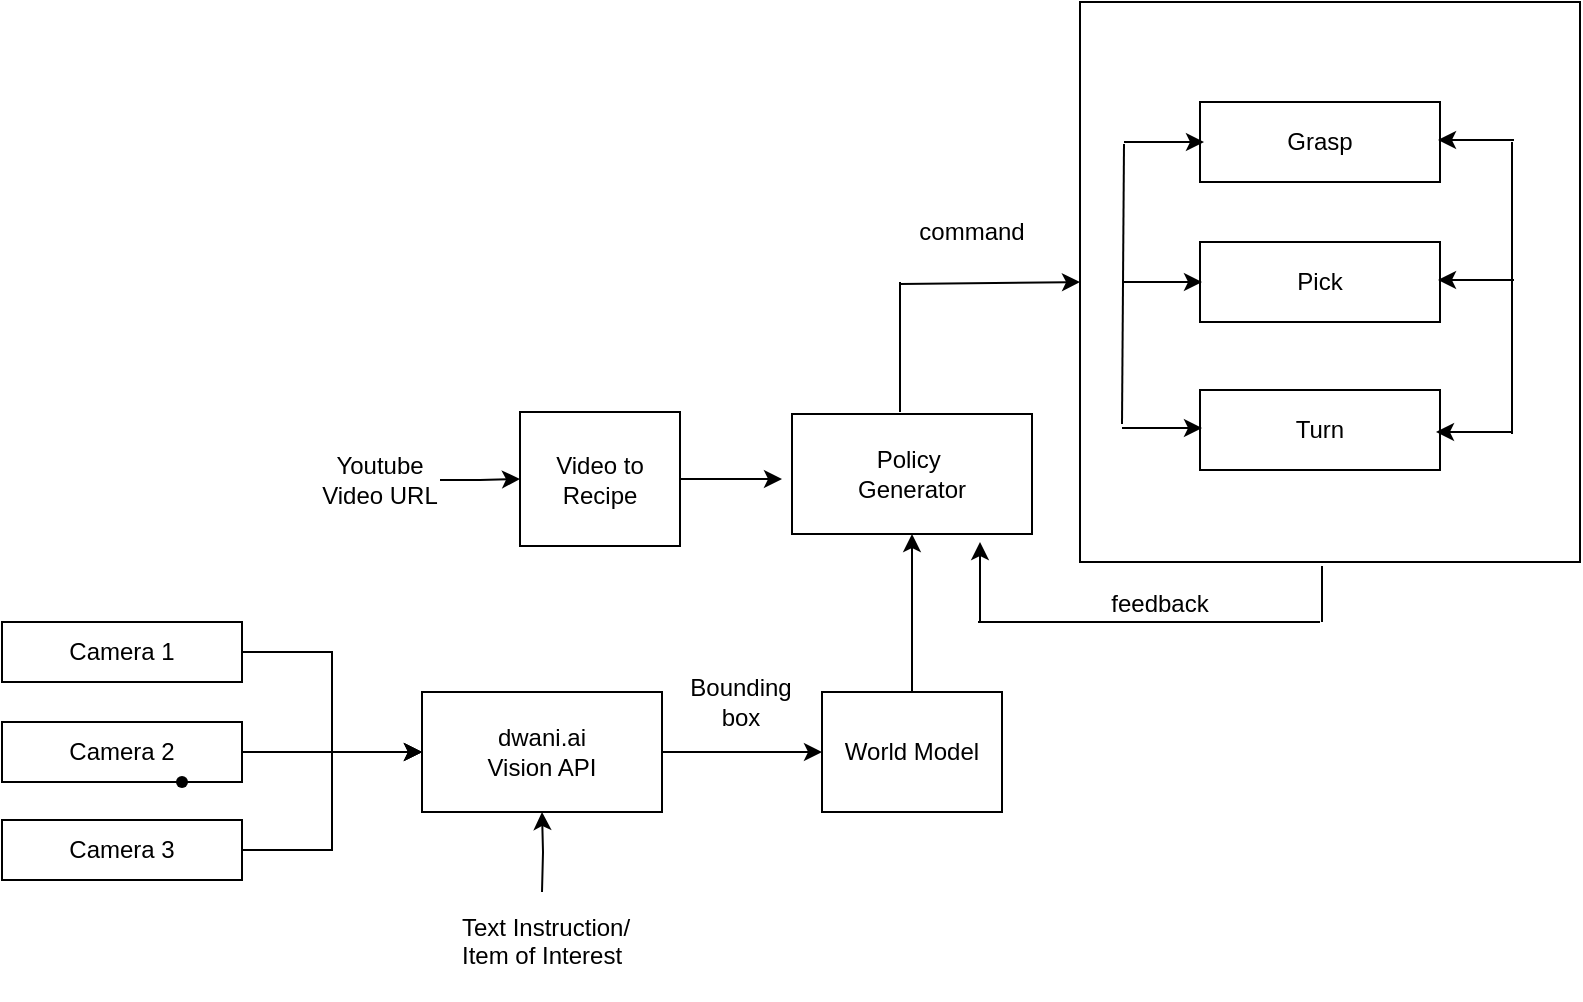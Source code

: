 <mxfile version="27.1.6">
  <diagram name="Page-1" id="QvYgcg9WbaCqoFua7vUR">
    <mxGraphModel dx="1996" dy="1160" grid="1" gridSize="10" guides="1" tooltips="1" connect="1" arrows="1" fold="1" page="1" pageScale="1" pageWidth="850" pageHeight="1100" math="0" shadow="0">
      <root>
        <mxCell id="0" />
        <mxCell id="1" parent="0" />
        <mxCell id="4ikvUzQY7yIpYAQsm8jC-23" style="edgeStyle=orthogonalEdgeStyle;rounded=0;orthogonalLoop=1;jettySize=auto;html=1;" edge="1" parent="1" source="tS96wk5UCQM938BdaKi8-1">
          <mxGeometry relative="1" as="geometry">
            <mxPoint x="431" y="278.5" as="targetPoint" />
          </mxGeometry>
        </mxCell>
        <mxCell id="tS96wk5UCQM938BdaKi8-1" value="&lt;div&gt;Video to&lt;/div&gt;&lt;div&gt;Recipe&lt;/div&gt;" style="rounded=0;whiteSpace=wrap;html=1;" parent="1" vertex="1">
          <mxGeometry x="300" y="245" width="80" height="67" as="geometry" />
        </mxCell>
        <mxCell id="4ikvUzQY7yIpYAQsm8jC-5" style="edgeStyle=orthogonalEdgeStyle;rounded=0;orthogonalLoop=1;jettySize=auto;html=1;entryX=0;entryY=0.5;entryDx=0;entryDy=0;" edge="1" parent="1" source="4ikvUzQY7yIpYAQsm8jC-1" target="4ikvUzQY7yIpYAQsm8jC-4">
          <mxGeometry relative="1" as="geometry" />
        </mxCell>
        <mxCell id="4ikvUzQY7yIpYAQsm8jC-1" value="Camera 1" style="rounded=0;whiteSpace=wrap;html=1;" vertex="1" parent="1">
          <mxGeometry x="41" y="350" width="120" height="30" as="geometry" />
        </mxCell>
        <mxCell id="4ikvUzQY7yIpYAQsm8jC-9" style="edgeStyle=orthogonalEdgeStyle;rounded=0;orthogonalLoop=1;jettySize=auto;html=1;entryX=0;entryY=0.5;entryDx=0;entryDy=0;" edge="1" parent="1" source="4ikvUzQY7yIpYAQsm8jC-2" target="4ikvUzQY7yIpYAQsm8jC-4">
          <mxGeometry relative="1" as="geometry" />
        </mxCell>
        <mxCell id="4ikvUzQY7yIpYAQsm8jC-2" value="Camera 2" style="rounded=0;whiteSpace=wrap;html=1;" vertex="1" parent="1">
          <mxGeometry x="41" y="400" width="120" height="30" as="geometry" />
        </mxCell>
        <mxCell id="4ikvUzQY7yIpYAQsm8jC-7" style="edgeStyle=orthogonalEdgeStyle;rounded=0;orthogonalLoop=1;jettySize=auto;html=1;entryX=0;entryY=0.5;entryDx=0;entryDy=0;" edge="1" parent="1" source="4ikvUzQY7yIpYAQsm8jC-3" target="4ikvUzQY7yIpYAQsm8jC-4">
          <mxGeometry relative="1" as="geometry" />
        </mxCell>
        <mxCell id="4ikvUzQY7yIpYAQsm8jC-3" value="Camera 3" style="rounded=0;whiteSpace=wrap;html=1;" vertex="1" parent="1">
          <mxGeometry x="41" y="449" width="120" height="30" as="geometry" />
        </mxCell>
        <mxCell id="4ikvUzQY7yIpYAQsm8jC-16" style="edgeStyle=orthogonalEdgeStyle;rounded=0;orthogonalLoop=1;jettySize=auto;html=1;entryX=0;entryY=0.5;entryDx=0;entryDy=0;" edge="1" parent="1" source="4ikvUzQY7yIpYAQsm8jC-4" target="4ikvUzQY7yIpYAQsm8jC-11">
          <mxGeometry relative="1" as="geometry" />
        </mxCell>
        <mxCell id="4ikvUzQY7yIpYAQsm8jC-4" value="&lt;div&gt;dwani.ai&lt;/div&gt;&lt;div&gt;Vision API&lt;/div&gt;" style="rounded=0;whiteSpace=wrap;html=1;" vertex="1" parent="1">
          <mxGeometry x="251" y="385" width="120" height="60" as="geometry" />
        </mxCell>
        <mxCell id="4ikvUzQY7yIpYAQsm8jC-21" style="edgeStyle=orthogonalEdgeStyle;rounded=0;orthogonalLoop=1;jettySize=auto;html=1;entryX=0.5;entryY=1;entryDx=0;entryDy=0;" edge="1" parent="1" source="4ikvUzQY7yIpYAQsm8jC-11" target="4ikvUzQY7yIpYAQsm8jC-20">
          <mxGeometry relative="1" as="geometry">
            <mxPoint x="491" y="275" as="targetPoint" />
          </mxGeometry>
        </mxCell>
        <mxCell id="4ikvUzQY7yIpYAQsm8jC-11" value="World Model" style="rounded=0;whiteSpace=wrap;html=1;" vertex="1" parent="1">
          <mxGeometry x="451" y="385" width="90" height="60" as="geometry" />
        </mxCell>
        <mxCell id="4ikvUzQY7yIpYAQsm8jC-15" style="edgeStyle=orthogonalEdgeStyle;rounded=0;orthogonalLoop=1;jettySize=auto;html=1;" edge="1" parent="1" target="4ikvUzQY7yIpYAQsm8jC-4">
          <mxGeometry relative="1" as="geometry">
            <mxPoint x="311" y="485" as="sourcePoint" />
          </mxGeometry>
        </mxCell>
        <mxCell id="4ikvUzQY7yIpYAQsm8jC-17" value="&lt;div&gt;Bounding&lt;/div&gt;&lt;div&gt;box&lt;/div&gt;" style="text;html=1;align=center;verticalAlign=middle;resizable=0;points=[];autosize=1;strokeColor=none;fillColor=none;" vertex="1" parent="1">
          <mxGeometry x="375" y="370" width="70" height="40" as="geometry" />
        </mxCell>
        <mxCell id="4ikvUzQY7yIpYAQsm8jC-19" style="edgeStyle=orthogonalEdgeStyle;rounded=0;orthogonalLoop=1;jettySize=auto;html=1;entryX=0;entryY=0.5;entryDx=0;entryDy=0;" edge="1" parent="1" source="4ikvUzQY7yIpYAQsm8jC-18" target="tS96wk5UCQM938BdaKi8-1">
          <mxGeometry relative="1" as="geometry" />
        </mxCell>
        <mxCell id="4ikvUzQY7yIpYAQsm8jC-18" value="Youtube Video URL" style="text;html=1;align=center;verticalAlign=middle;whiteSpace=wrap;rounded=0;" vertex="1" parent="1">
          <mxGeometry x="200" y="264" width="60" height="30" as="geometry" />
        </mxCell>
        <mxCell id="4ikvUzQY7yIpYAQsm8jC-20" value="&lt;div&gt;Policy&amp;nbsp;&lt;/div&gt;&lt;div&gt;Generator&lt;/div&gt;" style="rounded=0;whiteSpace=wrap;html=1;" vertex="1" parent="1">
          <mxGeometry x="436" y="246" width="120" height="60" as="geometry" />
        </mxCell>
        <mxCell id="4ikvUzQY7yIpYAQsm8jC-25" value="" style="shape=waypoint;sketch=0;size=6;pointerEvents=1;points=[];fillColor=none;resizable=0;rotatable=0;perimeter=centerPerimeter;snapToPoint=1;" vertex="1" parent="1">
          <mxGeometry x="121" y="420" width="20" height="20" as="geometry" />
        </mxCell>
        <mxCell id="4ikvUzQY7yIpYAQsm8jC-26" value="&lt;div&gt;Text Instruction/&lt;/div&gt;&lt;div&gt;Item of Interest&lt;/div&gt;" style="text;whiteSpace=wrap;html=1;" vertex="1" parent="1">
          <mxGeometry x="269" y="489" width="120" height="50" as="geometry" />
        </mxCell>
        <mxCell id="4ikvUzQY7yIpYAQsm8jC-27" value="Grasp" style="rounded=0;whiteSpace=wrap;html=1;" vertex="1" parent="1">
          <mxGeometry x="640" y="90" width="120" height="40" as="geometry" />
        </mxCell>
        <mxCell id="4ikvUzQY7yIpYAQsm8jC-29" value="Pick" style="rounded=0;whiteSpace=wrap;html=1;" vertex="1" parent="1">
          <mxGeometry x="640" y="160" width="120" height="40" as="geometry" />
        </mxCell>
        <mxCell id="4ikvUzQY7yIpYAQsm8jC-30" value="Turn" style="rounded=0;whiteSpace=wrap;html=1;" vertex="1" parent="1">
          <mxGeometry x="640" y="234" width="120" height="40" as="geometry" />
        </mxCell>
        <mxCell id="4ikvUzQY7yIpYAQsm8jC-47" value="" style="endArrow=none;html=1;rounded=0;" edge="1" parent="1">
          <mxGeometry width="50" height="50" relative="1" as="geometry">
            <mxPoint x="796" y="110" as="sourcePoint" />
            <mxPoint x="796" y="256" as="targetPoint" />
          </mxGeometry>
        </mxCell>
        <mxCell id="4ikvUzQY7yIpYAQsm8jC-52" value="" style="endArrow=none;html=1;rounded=0;" edge="1" parent="1">
          <mxGeometry width="50" height="50" relative="1" as="geometry">
            <mxPoint x="602" y="111" as="sourcePoint" />
            <mxPoint x="601" y="251" as="targetPoint" />
          </mxGeometry>
        </mxCell>
        <mxCell id="4ikvUzQY7yIpYAQsm8jC-55" value="" style="endArrow=none;html=1;rounded=0;" edge="1" parent="1">
          <mxGeometry width="50" height="50" relative="1" as="geometry">
            <mxPoint x="490" y="180" as="sourcePoint" />
            <mxPoint x="490" y="245" as="targetPoint" />
          </mxGeometry>
        </mxCell>
        <mxCell id="4ikvUzQY7yIpYAQsm8jC-60" value="" style="endArrow=classic;html=1;rounded=0;entryX=0;entryY=0.5;entryDx=0;entryDy=0;" edge="1" parent="1" target="4ikvUzQY7yIpYAQsm8jC-76">
          <mxGeometry width="50" height="50" relative="1" as="geometry">
            <mxPoint x="490" y="181" as="sourcePoint" />
            <mxPoint x="568" y="181" as="targetPoint" />
          </mxGeometry>
        </mxCell>
        <mxCell id="4ikvUzQY7yIpYAQsm8jC-63" value="" style="endArrow=classic;html=1;rounded=0;" edge="1" parent="1">
          <mxGeometry width="50" height="50" relative="1" as="geometry">
            <mxPoint x="601" y="253" as="sourcePoint" />
            <mxPoint x="641" y="253" as="targetPoint" />
          </mxGeometry>
        </mxCell>
        <mxCell id="4ikvUzQY7yIpYAQsm8jC-64" value="" style="endArrow=classic;html=1;rounded=0;" edge="1" parent="1">
          <mxGeometry width="50" height="50" relative="1" as="geometry">
            <mxPoint x="602" y="110" as="sourcePoint" />
            <mxPoint x="642" y="110" as="targetPoint" />
          </mxGeometry>
        </mxCell>
        <mxCell id="4ikvUzQY7yIpYAQsm8jC-65" value="" style="endArrow=classic;html=1;rounded=0;" edge="1" parent="1">
          <mxGeometry width="50" height="50" relative="1" as="geometry">
            <mxPoint x="601" y="180" as="sourcePoint" />
            <mxPoint x="641" y="180" as="targetPoint" />
          </mxGeometry>
        </mxCell>
        <mxCell id="4ikvUzQY7yIpYAQsm8jC-69" value="" style="endArrow=classic;html=1;rounded=0;" edge="1" parent="1">
          <mxGeometry width="50" height="50" relative="1" as="geometry">
            <mxPoint x="796" y="255" as="sourcePoint" />
            <mxPoint x="758" y="255" as="targetPoint" />
          </mxGeometry>
        </mxCell>
        <mxCell id="4ikvUzQY7yIpYAQsm8jC-72" value="" style="endArrow=classic;html=1;rounded=0;" edge="1" parent="1">
          <mxGeometry width="50" height="50" relative="1" as="geometry">
            <mxPoint x="797" y="179" as="sourcePoint" />
            <mxPoint x="759" y="179" as="targetPoint" />
          </mxGeometry>
        </mxCell>
        <mxCell id="4ikvUzQY7yIpYAQsm8jC-73" value="" style="endArrow=classic;html=1;rounded=0;" edge="1" parent="1">
          <mxGeometry width="50" height="50" relative="1" as="geometry">
            <mxPoint x="797" y="109" as="sourcePoint" />
            <mxPoint x="759" y="109" as="targetPoint" />
          </mxGeometry>
        </mxCell>
        <mxCell id="4ikvUzQY7yIpYAQsm8jC-76" value="" style="rounded=0;whiteSpace=wrap;html=1;fillColor=none;" vertex="1" parent="1">
          <mxGeometry x="580" y="40" width="250" height="280" as="geometry" />
        </mxCell>
        <mxCell id="4ikvUzQY7yIpYAQsm8jC-80" value="command" style="text;html=1;align=center;verticalAlign=middle;whiteSpace=wrap;rounded=0;" vertex="1" parent="1">
          <mxGeometry x="496" y="140" width="60" height="30" as="geometry" />
        </mxCell>
        <mxCell id="4ikvUzQY7yIpYAQsm8jC-83" value="" style="endArrow=none;html=1;rounded=0;" edge="1" parent="1">
          <mxGeometry width="50" height="50" relative="1" as="geometry">
            <mxPoint x="529" y="350" as="sourcePoint" />
            <mxPoint x="700" y="350" as="targetPoint" />
          </mxGeometry>
        </mxCell>
        <mxCell id="4ikvUzQY7yIpYAQsm8jC-84" value="" style="endArrow=none;html=1;rounded=0;" edge="1" parent="1">
          <mxGeometry width="50" height="50" relative="1" as="geometry">
            <mxPoint x="701" y="350" as="sourcePoint" />
            <mxPoint x="701" y="322" as="targetPoint" />
          </mxGeometry>
        </mxCell>
        <mxCell id="4ikvUzQY7yIpYAQsm8jC-86" value="" style="endArrow=classic;html=1;rounded=0;" edge="1" parent="1">
          <mxGeometry width="50" height="50" relative="1" as="geometry">
            <mxPoint x="530" y="350" as="sourcePoint" />
            <mxPoint x="530" y="310" as="targetPoint" />
          </mxGeometry>
        </mxCell>
        <mxCell id="4ikvUzQY7yIpYAQsm8jC-87" value="feedback" style="text;html=1;align=center;verticalAlign=middle;whiteSpace=wrap;rounded=0;" vertex="1" parent="1">
          <mxGeometry x="590" y="326" width="60" height="30" as="geometry" />
        </mxCell>
      </root>
    </mxGraphModel>
  </diagram>
</mxfile>
